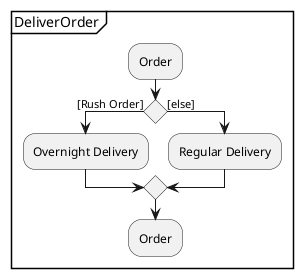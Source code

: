 @startuml

partition DeliverOrder {
    :Order;
    if () then ([Rush Order])
        :Overnight Delivery;
    else ([else])
        :Regular Delivery;
    endif
    :Order;
}

@enduml